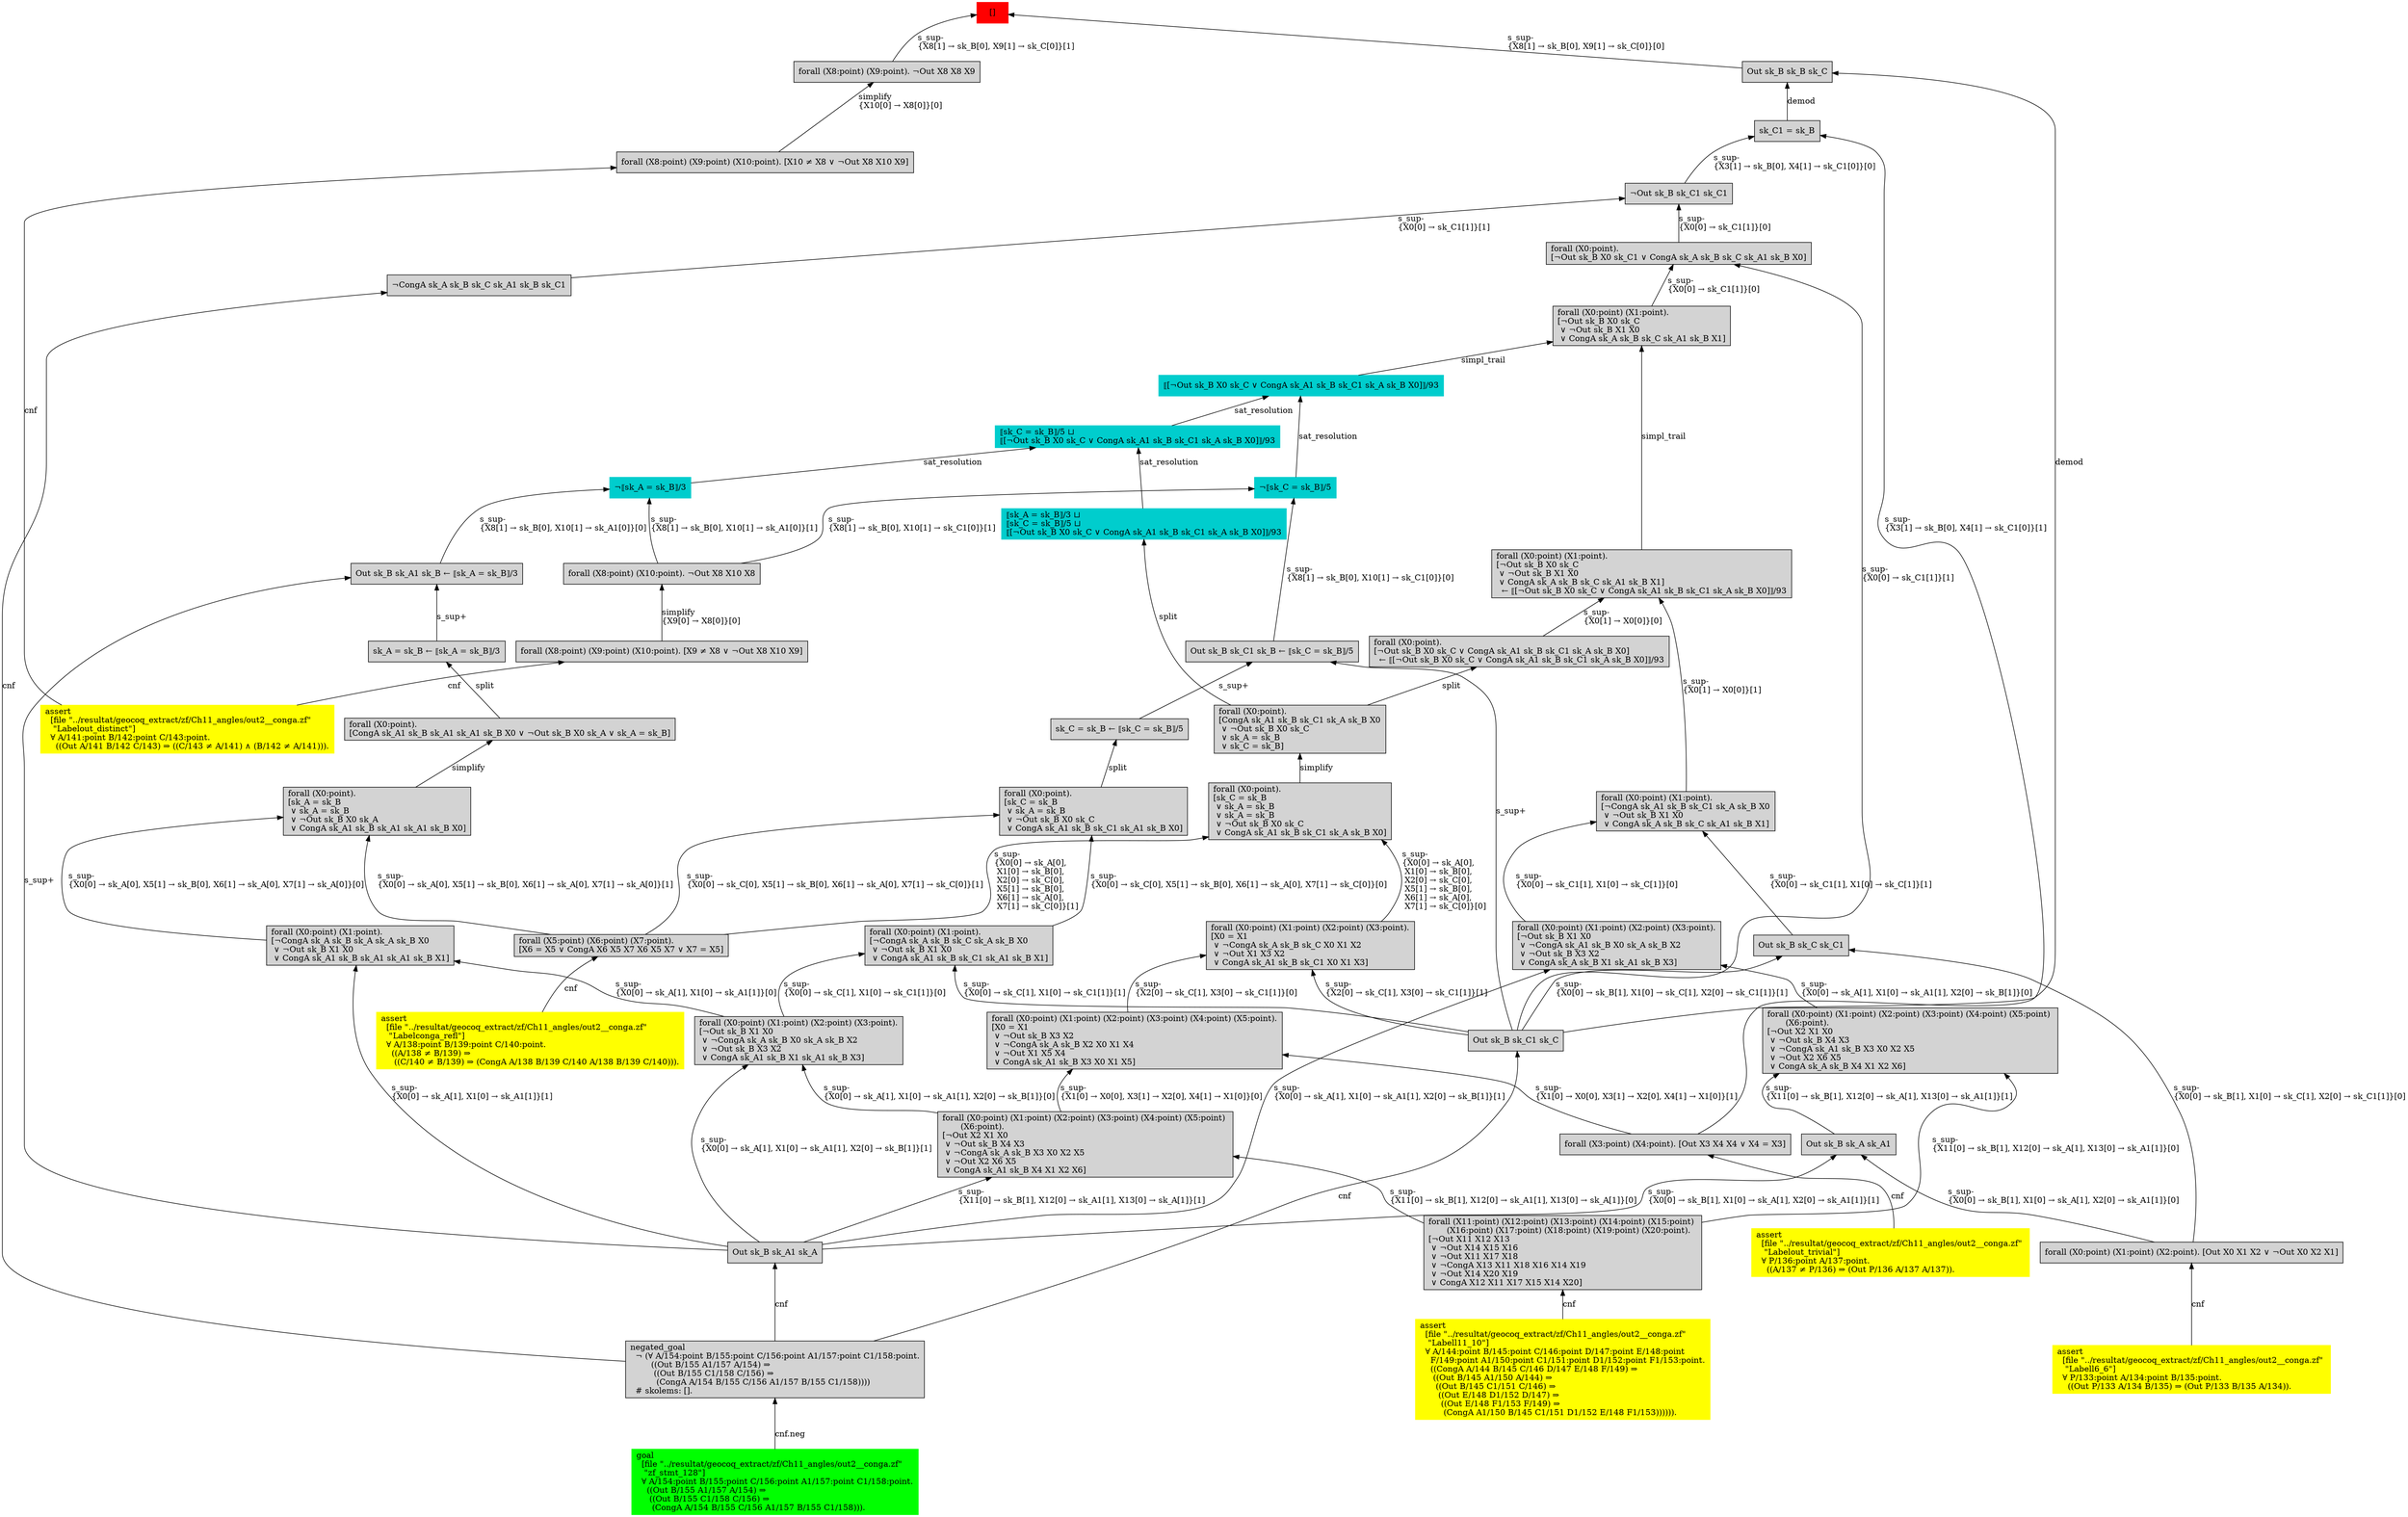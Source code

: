 digraph "unsat_graph" {
  vertex_0 [color=red, label="[]", shape=box, style=filled];
  vertex_0 -> vertex_1 [label="s_sup-\l\{X8[1] → sk_B[0], X9[1] → sk_C[0]\}[1]\l", dir="back"];
  vertex_1 [shape=box, label="forall (X8:point) (X9:point). ¬Out X8 X8 X9\l", style=filled];
  vertex_1 -> vertex_2 [label="simplify\l\{X10[0] → X8[0]\}[0]\l", dir="back"];
  vertex_2 [shape=box, label="forall (X8:point) (X9:point) (X10:point). [X10 ≠ X8 ∨ ¬Out X8 X10 X9]\l", style=filled];
  vertex_2 -> vertex_3 [label="cnf", dir="back"];
  vertex_3 [color=yellow, shape=box, label="assert\l  [file \"../resultat/geocoq_extract/zf/Ch11_angles/out2__conga.zf\" \l   \"Labelout_distinct\"]\l  ∀ A/141:point B/142:point C/143:point.\l    ((Out A/141 B/142 C/143) ⇒ ((C/143 ≠ A/141) ∧ (B/142 ≠ A/141))).\l", style=filled];
  vertex_0 -> vertex_4 [label="s_sup-\l\{X8[1] → sk_B[0], X9[1] → sk_C[0]\}[0]\l", dir="back"];
  vertex_4 [shape=box, label="Out sk_B sk_B sk_C\l", style=filled];
  vertex_4 -> vertex_5 [label="demod", dir="back"];
  vertex_5 [shape=box, label="sk_C1 = sk_B\l", style=filled];
  vertex_5 -> vertex_6 [label="s_sup-\l\{X3[1] → sk_B[0], X4[1] → sk_C1[0]\}[0]\l", dir="back"];
  vertex_6 [shape=box, label="¬Out sk_B sk_C1 sk_C1\l", style=filled];
  vertex_6 -> vertex_7 [label="s_sup-\l\{X0[0] → sk_C1[1]\}[1]\l", dir="back"];
  vertex_7 [shape=box, label="¬CongA sk_A sk_B sk_C sk_A1 sk_B sk_C1\l", style=filled];
  vertex_7 -> vertex_8 [label="cnf", dir="back"];
  vertex_8 [shape=box, label="negated_goal\l  ¬ (∀ A/154:point B/155:point C/156:point A1/157:point C1/158:point.\l        ((Out B/155 A1/157 A/154) ⇒\l         ((Out B/155 C1/158 C/156) ⇒\l          (CongA A/154 B/155 C/156 A1/157 B/155 C1/158))))\l  # skolems: [].\l", style=filled];
  vertex_8 -> vertex_9 [label="cnf.neg", dir="back"];
  vertex_9 [color=green, shape=box, label="goal\l  [file \"../resultat/geocoq_extract/zf/Ch11_angles/out2__conga.zf\" \l   \"zf_stmt_128\"]\l  ∀ A/154:point B/155:point C/156:point A1/157:point C1/158:point.\l    ((Out B/155 A1/157 A/154) ⇒\l     ((Out B/155 C1/158 C/156) ⇒\l      (CongA A/154 B/155 C/156 A1/157 B/155 C1/158))).\l", style=filled];
  vertex_6 -> vertex_10 [label="s_sup-\l\{X0[0] → sk_C1[1]\}[0]\l", dir="back"];
  vertex_10 [shape=box, label="forall (X0:point).\l[¬Out sk_B X0 sk_C1 ∨ CongA sk_A sk_B sk_C sk_A1 sk_B X0]\l", style=filled];
  vertex_10 -> vertex_11 [label="s_sup-\l\{X0[0] → sk_C1[1]\}[0]\l", dir="back"];
  vertex_11 [shape=box, label="forall (X0:point) (X1:point).\l[¬Out sk_B X0 sk_C\l ∨ ¬Out sk_B X1 X0\l ∨ CongA sk_A sk_B sk_C sk_A1 sk_B X1]\l", style=filled];
  vertex_11 -> vertex_12 [label="simpl_trail", dir="back"];
  vertex_12 [color=cyan3, shape=box, label="⟦[¬Out sk_B X0 sk_C ∨ CongA sk_A1 sk_B sk_C1 sk_A sk_B X0]⟧/93\l", style=filled];
  vertex_12 -> vertex_13 [label="sat_resolution", dir="back"];
  vertex_13 [color=cyan3, shape=box, label="¬⟦sk_C = sk_B⟧/5\l", style=filled];
  vertex_13 -> vertex_14 [label="s_sup-\l\{X8[1] → sk_B[0], X10[1] → sk_C1[0]\}[1]\l", dir="back"];
  vertex_14 [shape=box, label="forall (X8:point) (X10:point). ¬Out X8 X10 X8\l", style=filled];
  vertex_14 -> vertex_15 [label="simplify\l\{X9[0] → X8[0]\}[0]\l", dir="back"];
  vertex_15 [shape=box, label="forall (X8:point) (X9:point) (X10:point). [X9 ≠ X8 ∨ ¬Out X8 X10 X9]\l", style=filled];
  vertex_15 -> vertex_3 [label="cnf", dir="back"];
  vertex_13 -> vertex_16 [label="s_sup-\l\{X8[1] → sk_B[0], X10[1] → sk_C1[0]\}[0]\l", dir="back"];
  vertex_16 [shape=box, label="Out sk_B sk_C1 sk_B ← ⟦sk_C = sk_B⟧/5\l", style=filled];
  vertex_16 -> vertex_17 [label="s_sup+\l", dir="back"];
  vertex_17 [shape=box, label="Out sk_B sk_C1 sk_C\l", style=filled];
  vertex_17 -> vertex_8 [label="cnf", dir="back"];
  vertex_16 -> vertex_18 [label="s_sup+\l", dir="back"];
  vertex_18 [shape=box, label="sk_C = sk_B ← ⟦sk_C = sk_B⟧/5\l", style=filled];
  vertex_18 -> vertex_19 [label="split", dir="back"];
  vertex_19 [shape=box, label="forall (X0:point).\l[sk_C = sk_B\l ∨ sk_A = sk_B\l ∨ ¬Out sk_B X0 sk_C\l ∨ CongA sk_A1 sk_B sk_C1 sk_A1 sk_B X0]\l", style=filled];
  vertex_19 -> vertex_20 [label="s_sup-\l\{X0[0] → sk_C[0], X5[1] → sk_B[0], X6[1] → sk_A[0], X7[1] → sk_C[0]\}[0]\l", dir="back"];
  vertex_20 [shape=box, label="forall (X0:point) (X1:point).\l[¬CongA sk_A sk_B sk_C sk_A sk_B X0\l ∨ ¬Out sk_B X1 X0\l ∨ CongA sk_A1 sk_B sk_C1 sk_A1 sk_B X1]\l", style=filled];
  vertex_20 -> vertex_21 [label="s_sup-\l\{X0[0] → sk_C[1], X1[0] → sk_C1[1]\}[0]\l", dir="back"];
  vertex_21 [shape=box, label="forall (X0:point) (X1:point) (X2:point) (X3:point).\l[¬Out sk_B X1 X0\l ∨ ¬CongA sk_A sk_B X0 sk_A sk_B X2\l ∨ ¬Out sk_B X3 X2\l ∨ CongA sk_A1 sk_B X1 sk_A1 sk_B X3]\l", style=filled];
  vertex_21 -> vertex_22 [label="s_sup-\l\{X0[0] → sk_A[1], X1[0] → sk_A1[1], X2[0] → sk_B[1]\}[0]\l", dir="back"];
  vertex_22 [shape=box, label="forall (X0:point) (X1:point) (X2:point) (X3:point) (X4:point) (X5:point) \l       (X6:point).\l[¬Out X2 X1 X0\l ∨ ¬Out sk_B X4 X3\l ∨ ¬CongA sk_A sk_B X3 X0 X2 X5\l ∨ ¬Out X2 X6 X5\l ∨ CongA sk_A1 sk_B X4 X1 X2 X6]\l", style=filled];
  vertex_22 -> vertex_23 [label="s_sup-\l\{X11[0] → sk_B[1], X12[0] → sk_A1[1], X13[0] → sk_A[1]\}[0]\l", dir="back"];
  vertex_23 [shape=box, label="forall (X11:point) (X12:point) (X13:point) (X14:point) (X15:point) \l       (X16:point) (X17:point) (X18:point) (X19:point) (X20:point).\l[¬Out X11 X12 X13\l ∨ ¬Out X14 X15 X16\l ∨ ¬Out X11 X17 X18\l ∨ ¬CongA X13 X11 X18 X16 X14 X19\l ∨ ¬Out X14 X20 X19\l ∨ CongA X12 X11 X17 X15 X14 X20]\l", style=filled];
  vertex_23 -> vertex_24 [label="cnf", dir="back"];
  vertex_24 [color=yellow, shape=box, label="assert\l  [file \"../resultat/geocoq_extract/zf/Ch11_angles/out2__conga.zf\" \l   \"Labell11_10\"]\l  ∀ A/144:point B/145:point C/146:point D/147:point E/148:point \l    F/149:point A1/150:point C1/151:point D1/152:point F1/153:point.\l    ((CongA A/144 B/145 C/146 D/147 E/148 F/149) ⇒\l     ((Out B/145 A1/150 A/144) ⇒\l      ((Out B/145 C1/151 C/146) ⇒\l       ((Out E/148 D1/152 D/147) ⇒\l        ((Out E/148 F1/153 F/149) ⇒\l         (CongA A1/150 B/145 C1/151 D1/152 E/148 F1/153)))))).\l", style=filled];
  vertex_22 -> vertex_25 [label="s_sup-\l\{X11[0] → sk_B[1], X12[0] → sk_A1[1], X13[0] → sk_A[1]\}[1]\l", dir="back"];
  vertex_25 [shape=box, label="Out sk_B sk_A1 sk_A\l", style=filled];
  vertex_25 -> vertex_8 [label="cnf", dir="back"];
  vertex_21 -> vertex_25 [label="s_sup-\l\{X0[0] → sk_A[1], X1[0] → sk_A1[1], X2[0] → sk_B[1]\}[1]\l", dir="back"];
  vertex_20 -> vertex_17 [label="s_sup-\l\{X0[0] → sk_C[1], X1[0] → sk_C1[1]\}[1]\l", dir="back"];
  vertex_19 -> vertex_26 [label="s_sup-\l\{X0[0] → sk_C[0], X5[1] → sk_B[0], X6[1] → sk_A[0], X7[1] → sk_C[0]\}[1]\l", dir="back"];
  vertex_26 [shape=box, label="forall (X5:point) (X6:point) (X7:point).\l[X6 = X5 ∨ CongA X6 X5 X7 X6 X5 X7 ∨ X7 = X5]\l", style=filled];
  vertex_26 -> vertex_27 [label="cnf", dir="back"];
  vertex_27 [color=yellow, shape=box, label="assert\l  [file \"../resultat/geocoq_extract/zf/Ch11_angles/out2__conga.zf\" \l   \"Labelconga_refl\"]\l  ∀ A/138:point B/139:point C/140:point.\l    ((A/138 ≠ B/139) ⇒\l     ((C/140 ≠ B/139) ⇒ (CongA A/138 B/139 C/140 A/138 B/139 C/140))).\l", style=filled];
  vertex_12 -> vertex_28 [label="sat_resolution", dir="back"];
  vertex_28 [color=cyan3, shape=box, label="⟦sk_C = sk_B⟧/5 ⊔ \l⟦[¬Out sk_B X0 sk_C ∨ CongA sk_A1 sk_B sk_C1 sk_A sk_B X0]⟧/93\l", style=filled];
  vertex_28 -> vertex_29 [label="sat_resolution", dir="back"];
  vertex_29 [color=cyan3, shape=box, label="¬⟦sk_A = sk_B⟧/3\l", style=filled];
  vertex_29 -> vertex_14 [label="s_sup-\l\{X8[1] → sk_B[0], X10[1] → sk_A1[0]\}[1]\l", dir="back"];
  vertex_29 -> vertex_30 [label="s_sup-\l\{X8[1] → sk_B[0], X10[1] → sk_A1[0]\}[0]\l", dir="back"];
  vertex_30 [shape=box, label="Out sk_B sk_A1 sk_B ← ⟦sk_A = sk_B⟧/3\l", style=filled];
  vertex_30 -> vertex_25 [label="s_sup+\l", dir="back"];
  vertex_30 -> vertex_31 [label="s_sup+\l", dir="back"];
  vertex_31 [shape=box, label="sk_A = sk_B ← ⟦sk_A = sk_B⟧/3\l", style=filled];
  vertex_31 -> vertex_32 [label="split", dir="back"];
  vertex_32 [shape=box, label="forall (X0:point).\l[CongA sk_A1 sk_B sk_A1 sk_A1 sk_B X0 ∨ ¬Out sk_B X0 sk_A ∨ sk_A = sk_B]\l", style=filled];
  vertex_32 -> vertex_33 [label="simplify", dir="back"];
  vertex_33 [shape=box, label="forall (X0:point).\l[sk_A = sk_B\l ∨ sk_A = sk_B\l ∨ ¬Out sk_B X0 sk_A\l ∨ CongA sk_A1 sk_B sk_A1 sk_A1 sk_B X0]\l", style=filled];
  vertex_33 -> vertex_34 [label="s_sup-\l\{X0[0] → sk_A[0], X5[1] → sk_B[0], X6[1] → sk_A[0], X7[1] → sk_A[0]\}[0]\l", dir="back"];
  vertex_34 [shape=box, label="forall (X0:point) (X1:point).\l[¬CongA sk_A sk_B sk_A sk_A sk_B X0\l ∨ ¬Out sk_B X1 X0\l ∨ CongA sk_A1 sk_B sk_A1 sk_A1 sk_B X1]\l", style=filled];
  vertex_34 -> vertex_21 [label="s_sup-\l\{X0[0] → sk_A[1], X1[0] → sk_A1[1]\}[0]\l", dir="back"];
  vertex_34 -> vertex_25 [label="s_sup-\l\{X0[0] → sk_A[1], X1[0] → sk_A1[1]\}[1]\l", dir="back"];
  vertex_33 -> vertex_26 [label="s_sup-\l\{X0[0] → sk_A[0], X5[1] → sk_B[0], X6[1] → sk_A[0], X7[1] → sk_A[0]\}[1]\l", dir="back"];
  vertex_28 -> vertex_35 [label="sat_resolution", dir="back"];
  vertex_35 [color=cyan3, shape=box, label="⟦sk_A = sk_B⟧/3 ⊔ \l⟦sk_C = sk_B⟧/5 ⊔ \l⟦[¬Out sk_B X0 sk_C ∨ CongA sk_A1 sk_B sk_C1 sk_A sk_B X0]⟧/93\l", style=filled];
  vertex_35 -> vertex_36 [label="split", dir="back"];
  vertex_36 [shape=box, label="forall (X0:point).\l[CongA sk_A1 sk_B sk_C1 sk_A sk_B X0\l ∨ ¬Out sk_B X0 sk_C\l ∨ sk_A = sk_B\l ∨ sk_C = sk_B]\l", style=filled];
  vertex_36 -> vertex_37 [label="simplify", dir="back"];
  vertex_37 [shape=box, label="forall (X0:point).\l[sk_C = sk_B\l ∨ sk_A = sk_B\l ∨ sk_A = sk_B\l ∨ ¬Out sk_B X0 sk_C\l ∨ CongA sk_A1 sk_B sk_C1 sk_A sk_B X0]\l", style=filled];
  vertex_37 -> vertex_38 [label="s_sup-\l\{X0[0] → sk_A[0], \l X1[0] → sk_B[0], \l X2[0] → sk_C[0], \l X5[1] → sk_B[0], \l X6[1] → sk_A[0], \l X7[1] → sk_C[0]\}[0]\l", dir="back"];
  vertex_38 [shape=box, label="forall (X0:point) (X1:point) (X2:point) (X3:point).\l[X0 = X1\l ∨ ¬CongA sk_A sk_B sk_C X0 X1 X2\l ∨ ¬Out X1 X3 X2\l ∨ CongA sk_A1 sk_B sk_C1 X0 X1 X3]\l", style=filled];
  vertex_38 -> vertex_39 [label="s_sup-\l\{X2[0] → sk_C[1], X3[0] → sk_C1[1]\}[0]\l", dir="back"];
  vertex_39 [shape=box, label="forall (X0:point) (X1:point) (X2:point) (X3:point) (X4:point) (X5:point).\l[X0 = X1\l ∨ ¬Out sk_B X3 X2\l ∨ ¬CongA sk_A sk_B X2 X0 X1 X4\l ∨ ¬Out X1 X5 X4\l ∨ CongA sk_A1 sk_B X3 X0 X1 X5]\l", style=filled];
  vertex_39 -> vertex_22 [label="s_sup-\l\{X1[0] → X0[0], X3[1] → X2[0], X4[1] → X1[0]\}[0]\l", dir="back"];
  vertex_39 -> vertex_40 [label="s_sup-\l\{X1[0] → X0[0], X3[1] → X2[0], X4[1] → X1[0]\}[1]\l", dir="back"];
  vertex_40 [shape=box, label="forall (X3:point) (X4:point). [Out X3 X4 X4 ∨ X4 = X3]\l", style=filled];
  vertex_40 -> vertex_41 [label="cnf", dir="back"];
  vertex_41 [color=yellow, shape=box, label="assert\l  [file \"../resultat/geocoq_extract/zf/Ch11_angles/out2__conga.zf\" \l   \"Labelout_trivial\"]\l  ∀ P/136:point A/137:point.\l    ((A/137 ≠ P/136) ⇒ (Out P/136 A/137 A/137)).\l", style=filled];
  vertex_38 -> vertex_17 [label="s_sup-\l\{X2[0] → sk_C[1], X3[0] → sk_C1[1]\}[1]\l", dir="back"];
  vertex_37 -> vertex_26 [label="s_sup-\l\{X0[0] → sk_A[0], \l X1[0] → sk_B[0], \l X2[0] → sk_C[0], \l X5[1] → sk_B[0], \l X6[1] → sk_A[0], \l X7[1] → sk_C[0]\}[1]\l", dir="back"];
  vertex_11 -> vertex_42 [label="simpl_trail", dir="back"];
  vertex_42 [shape=box, label="forall (X0:point) (X1:point).\l[¬Out sk_B X0 sk_C\l ∨ ¬Out sk_B X1 X0\l ∨ CongA sk_A sk_B sk_C sk_A1 sk_B X1]\l  ← ⟦[¬Out sk_B X0 sk_C ∨ CongA sk_A1 sk_B sk_C1 sk_A sk_B X0]⟧/93\l", style=filled];
  vertex_42 -> vertex_43 [label="s_sup-\l\{X0[1] → X0[0]\}[1]\l", dir="back"];
  vertex_43 [shape=box, label="forall (X0:point) (X1:point).\l[¬CongA sk_A1 sk_B sk_C1 sk_A sk_B X0\l ∨ ¬Out sk_B X1 X0\l ∨ CongA sk_A sk_B sk_C sk_A1 sk_B X1]\l", style=filled];
  vertex_43 -> vertex_44 [label="s_sup-\l\{X0[0] → sk_C1[1], X1[0] → sk_C[1]\}[0]\l", dir="back"];
  vertex_44 [shape=box, label="forall (X0:point) (X1:point) (X2:point) (X3:point).\l[¬Out sk_B X1 X0\l ∨ ¬CongA sk_A1 sk_B X0 sk_A sk_B X2\l ∨ ¬Out sk_B X3 X2\l ∨ CongA sk_A sk_B X1 sk_A1 sk_B X3]\l", style=filled];
  vertex_44 -> vertex_45 [label="s_sup-\l\{X0[0] → sk_A[1], X1[0] → sk_A1[1], X2[0] → sk_B[1]\}[0]\l", dir="back"];
  vertex_45 [shape=box, label="forall (X0:point) (X1:point) (X2:point) (X3:point) (X4:point) (X5:point) \l       (X6:point).\l[¬Out X2 X1 X0\l ∨ ¬Out sk_B X4 X3\l ∨ ¬CongA sk_A1 sk_B X3 X0 X2 X5\l ∨ ¬Out X2 X6 X5\l ∨ CongA sk_A sk_B X4 X1 X2 X6]\l", style=filled];
  vertex_45 -> vertex_23 [label="s_sup-\l\{X11[0] → sk_B[1], X12[0] → sk_A[1], X13[0] → sk_A1[1]\}[0]\l", dir="back"];
  vertex_45 -> vertex_46 [label="s_sup-\l\{X11[0] → sk_B[1], X12[0] → sk_A[1], X13[0] → sk_A1[1]\}[1]\l", dir="back"];
  vertex_46 [shape=box, label="Out sk_B sk_A sk_A1\l", style=filled];
  vertex_46 -> vertex_47 [label="s_sup-\l\{X0[0] → sk_B[1], X1[0] → sk_A[1], X2[0] → sk_A1[1]\}[0]\l", dir="back"];
  vertex_47 [shape=box, label="forall (X0:point) (X1:point) (X2:point). [Out X0 X1 X2 ∨ ¬Out X0 X2 X1]\l", style=filled];
  vertex_47 -> vertex_48 [label="cnf", dir="back"];
  vertex_48 [color=yellow, shape=box, label="assert\l  [file \"../resultat/geocoq_extract/zf/Ch11_angles/out2__conga.zf\" \l   \"Labell6_6\"]\l  ∀ P/133:point A/134:point B/135:point.\l    ((Out P/133 A/134 B/135) ⇒ (Out P/133 B/135 A/134)).\l", style=filled];
  vertex_46 -> vertex_25 [label="s_sup-\l\{X0[0] → sk_B[1], X1[0] → sk_A[1], X2[0] → sk_A1[1]\}[1]\l", dir="back"];
  vertex_44 -> vertex_25 [label="s_sup-\l\{X0[0] → sk_A[1], X1[0] → sk_A1[1], X2[0] → sk_B[1]\}[1]\l", dir="back"];
  vertex_43 -> vertex_49 [label="s_sup-\l\{X0[0] → sk_C1[1], X1[0] → sk_C[1]\}[1]\l", dir="back"];
  vertex_49 [shape=box, label="Out sk_B sk_C sk_C1\l", style=filled];
  vertex_49 -> vertex_47 [label="s_sup-\l\{X0[0] → sk_B[1], X1[0] → sk_C[1], X2[0] → sk_C1[1]\}[0]\l", dir="back"];
  vertex_49 -> vertex_17 [label="s_sup-\l\{X0[0] → sk_B[1], X1[0] → sk_C[1], X2[0] → sk_C1[1]\}[1]\l", dir="back"];
  vertex_42 -> vertex_50 [label="s_sup-\l\{X0[1] → X0[0]\}[0]\l", dir="back"];
  vertex_50 [shape=box, label="forall (X0:point).\l[¬Out sk_B X0 sk_C ∨ CongA sk_A1 sk_B sk_C1 sk_A sk_B X0]\l  ← ⟦[¬Out sk_B X0 sk_C ∨ CongA sk_A1 sk_B sk_C1 sk_A sk_B X0]⟧/93\l", style=filled];
  vertex_50 -> vertex_36 [label="split", dir="back"];
  vertex_10 -> vertex_17 [label="s_sup-\l\{X0[0] → sk_C1[1]\}[1]\l", dir="back"];
  vertex_5 -> vertex_40 [label="s_sup-\l\{X3[1] → sk_B[0], X4[1] → sk_C1[0]\}[1]\l", dir="back"];
  vertex_4 -> vertex_17 [label="demod", dir="back"];
  }


